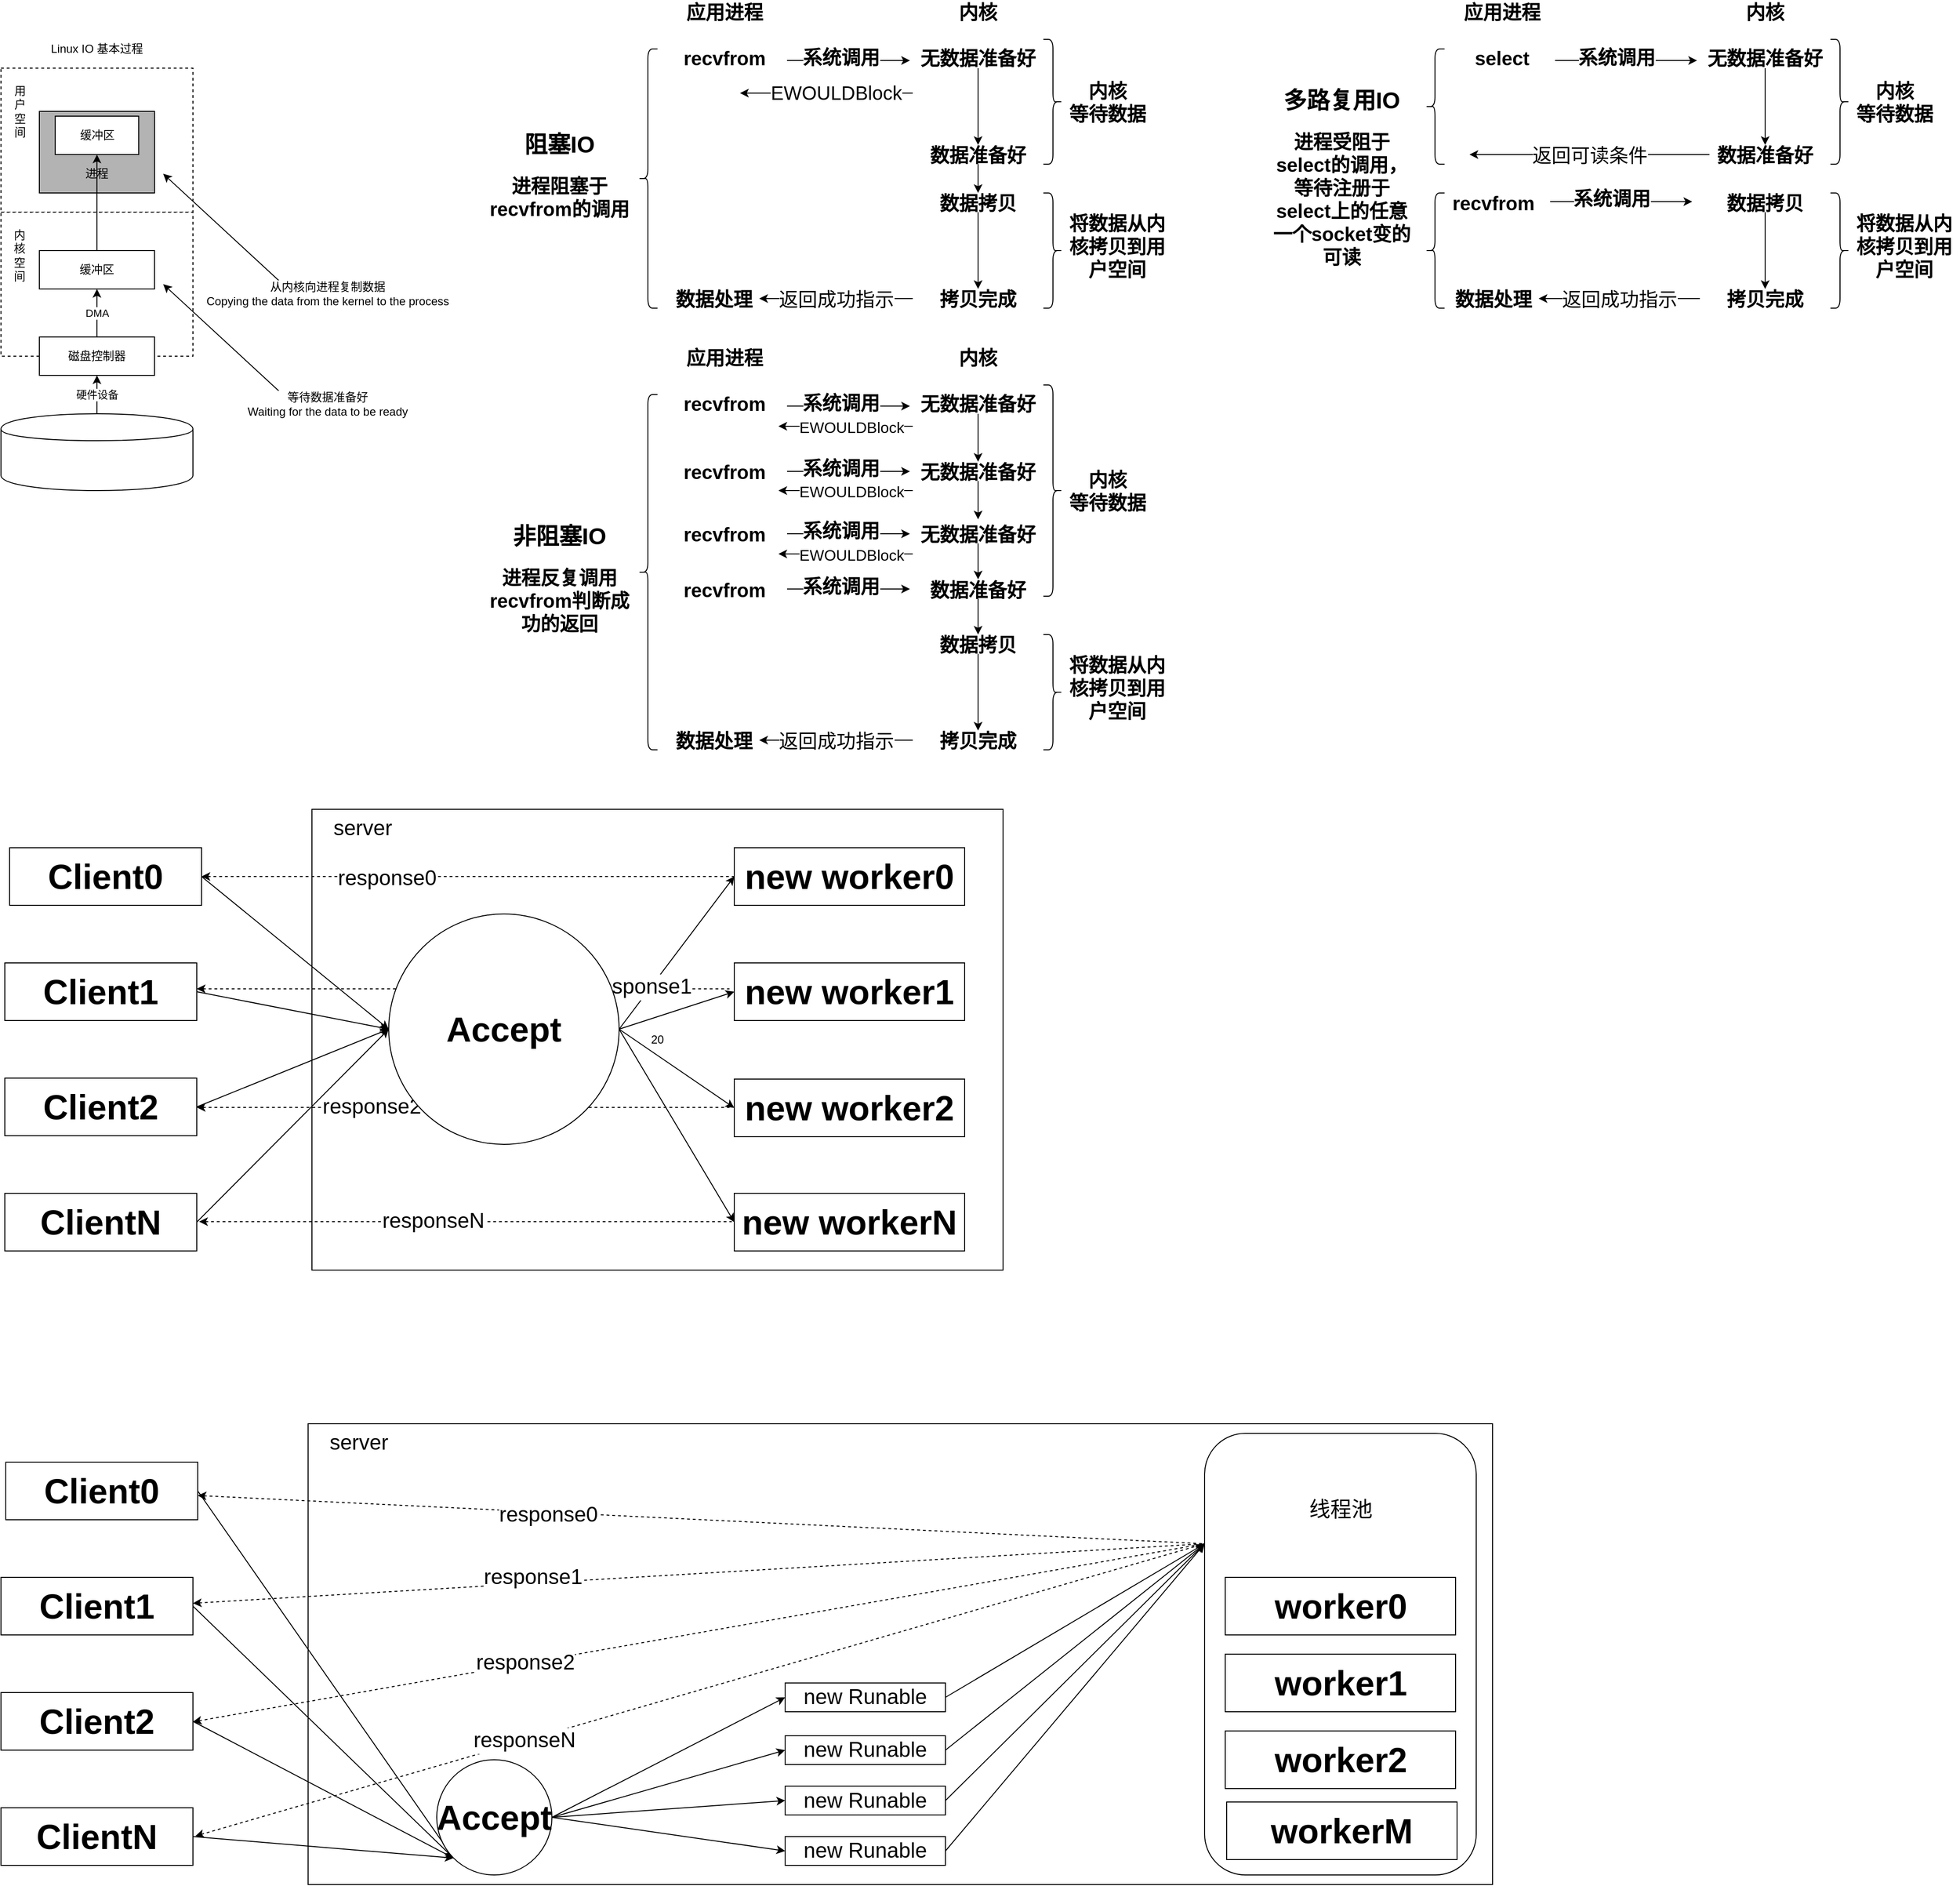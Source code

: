 <mxfile version="10.7.1" type="device"><diagram id="8HdPPavlg0hs8LvCiRic" name="Page-1"><mxGraphModel dx="1394" dy="825" grid="1" gridSize="10" guides="1" tooltips="1" connect="1" arrows="1" fold="1" page="1" pageScale="1" pageWidth="827" pageHeight="1169" math="0" shadow="0"><root><mxCell id="0"/><mxCell id="1" parent="0"/><mxCell id="49r0CECSuXp76zhXR61v-33" value="" style="rounded=0;whiteSpace=wrap;html=1;" parent="1" vertex="1"><mxGeometry x="360" y="1482" width="1234" height="480" as="geometry"/></mxCell><mxCell id="49r0CECSuXp76zhXR61v-57" value="" style="endArrow=none;html=1;fontSize=36;entryX=0;entryY=0.25;entryDx=0;entryDy=0;dashed=1;startArrow=classic;startFill=1;" parent="1" target="49r0CECSuXp76zhXR61v-60" edge="1"><mxGeometry width="50" height="50" relative="1" as="geometry"><mxPoint x="242.5" y="1911.5" as="sourcePoint"/><mxPoint x="797.5" y="1911.5" as="targetPoint"/></mxGeometry></mxCell><mxCell id="49r0CECSuXp76zhXR61v-58" value="responseN" style="text;html=1;resizable=0;points=[];align=center;verticalAlign=middle;labelBackgroundColor=#ffffff;fontSize=22;" parent="49r0CECSuXp76zhXR61v-57" vertex="1" connectable="0"><mxGeometry x="-0.122" y="2" relative="1" as="geometry"><mxPoint x="-119" y="36" as="offset"/></mxGeometry></mxCell><mxCell id="49r0CECSuXp76zhXR61v-60" value="" style="rounded=1;whiteSpace=wrap;html=1;fontSize=22;" parent="1" vertex="1"><mxGeometry x="1294" y="1492" width="283" height="460" as="geometry"/></mxCell><mxCell id="49r0CECSuXp76zhXR61v-6" value="20" style="rounded=0;whiteSpace=wrap;html=1;" parent="1" vertex="1"><mxGeometry x="364" y="842" width="720" height="480" as="geometry"/></mxCell><mxCell id="49r0CECSuXp76zhXR61v-26" value="" style="endArrow=none;html=1;fontSize=36;entryX=0;entryY=0.5;entryDx=0;entryDy=0;dashed=1;startArrow=classic;startFill=1;" parent="1" edge="1"><mxGeometry width="50" height="50" relative="1" as="geometry"><mxPoint x="244" y="1152.5" as="sourcePoint"/><mxPoint x="799" y="1152.5" as="targetPoint"/></mxGeometry></mxCell><mxCell id="49r0CECSuXp76zhXR61v-29" value="response2" style="text;html=1;resizable=0;points=[];align=center;verticalAlign=middle;labelBackgroundColor=#ffffff;fontSize=22;" parent="49r0CECSuXp76zhXR61v-26" vertex="1" connectable="0"><mxGeometry x="-0.344" y="2" relative="1" as="geometry"><mxPoint y="1" as="offset"/></mxGeometry></mxCell><mxCell id="49r0CECSuXp76zhXR61v-1" value="Client0" style="rounded=0;whiteSpace=wrap;html=1;fontSize=36;fontStyle=1" parent="1" vertex="1"><mxGeometry x="49" y="882" width="200" height="60" as="geometry"/></mxCell><mxCell id="49r0CECSuXp76zhXR61v-3" value="&lt;span style=&quot;font-size: 36px;&quot;&gt;Client1&lt;/span&gt;" style="rounded=0;whiteSpace=wrap;html=1;fontSize=36;fontStyle=1" parent="1" vertex="1"><mxGeometry x="44" y="1002" width="200" height="60" as="geometry"/></mxCell><mxCell id="49r0CECSuXp76zhXR61v-4" value="&lt;span style=&quot;font-size: 36px;&quot;&gt;Client2&lt;/span&gt;" style="rounded=0;whiteSpace=wrap;html=1;fontSize=36;fontStyle=1" parent="1" vertex="1"><mxGeometry x="44" y="1122" width="200" height="60" as="geometry"/></mxCell><mxCell id="49r0CECSuXp76zhXR61v-5" value="&lt;span style=&quot;font-size: 36px&quot;&gt;ClientN&lt;/span&gt;" style="rounded=0;whiteSpace=wrap;html=1;fontSize=36;fontStyle=1" parent="1" vertex="1"><mxGeometry x="44" y="1242" width="200" height="60" as="geometry"/></mxCell><mxCell id="49r0CECSuXp76zhXR61v-8" value="new worker0" style="rounded=0;whiteSpace=wrap;html=1;fontSize=36;fontStyle=1" parent="1" vertex="1"><mxGeometry x="804" y="882" width="240" height="60" as="geometry"/></mxCell><mxCell id="49r0CECSuXp76zhXR61v-12" value="" style="endArrow=classic;html=1;exitX=1;exitY=0.5;exitDx=0;exitDy=0;entryX=0;entryY=0.5;entryDx=0;entryDy=0;" parent="1" source="49r0CECSuXp76zhXR61v-1" target="49r0CECSuXp76zhXR61v-7" edge="1"><mxGeometry width="50" height="50" relative="1" as="geometry"><mxPoint x="214" y="967" as="sourcePoint"/><mxPoint x="313" y="1057" as="targetPoint"/></mxGeometry></mxCell><mxCell id="49r0CECSuXp76zhXR61v-13" value="" style="endArrow=classic;html=1;exitX=1;exitY=0.5;exitDx=0;exitDy=0;entryX=0;entryY=0.5;entryDx=0;entryDy=0;" parent="1" source="49r0CECSuXp76zhXR61v-3" target="49r0CECSuXp76zhXR61v-7" edge="1"><mxGeometry width="50" height="50" relative="1" as="geometry"><mxPoint x="174" y="977" as="sourcePoint"/><mxPoint x="323" y="1067" as="targetPoint"/></mxGeometry></mxCell><mxCell id="49r0CECSuXp76zhXR61v-14" value="" style="endArrow=classic;html=1;exitX=1;exitY=0.5;exitDx=0;exitDy=0;exitPerimeter=0;entryX=0;entryY=0.5;entryDx=0;entryDy=0;" parent="1" source="49r0CECSuXp76zhXR61v-4" target="49r0CECSuXp76zhXR61v-7" edge="1"><mxGeometry width="50" height="50" relative="1" as="geometry"><mxPoint x="184" y="1037" as="sourcePoint"/><mxPoint x="314" y="1057" as="targetPoint"/></mxGeometry></mxCell><mxCell id="49r0CECSuXp76zhXR61v-15" value="" style="endArrow=classic;html=1;exitX=1;exitY=0.5;exitDx=0;exitDy=0;entryX=0;entryY=0.5;entryDx=0;entryDy=0;" parent="1" source="49r0CECSuXp76zhXR61v-5" target="49r0CECSuXp76zhXR61v-7" edge="1"><mxGeometry width="50" height="50" relative="1" as="geometry"><mxPoint x="194" y="1097" as="sourcePoint"/><mxPoint x="324" y="1074" as="targetPoint"/></mxGeometry></mxCell><mxCell id="49r0CECSuXp76zhXR61v-16" value="new worker1" style="rounded=0;whiteSpace=wrap;html=1;fontSize=36;fontStyle=1" parent="1" vertex="1"><mxGeometry x="804" y="1002" width="240" height="60" as="geometry"/></mxCell><mxCell id="49r0CECSuXp76zhXR61v-17" value="new worker2" style="rounded=0;whiteSpace=wrap;html=1;fontSize=36;fontStyle=1" parent="1" vertex="1"><mxGeometry x="804" y="1123" width="240" height="60" as="geometry"/></mxCell><mxCell id="49r0CECSuXp76zhXR61v-18" value="new workerN" style="rounded=0;whiteSpace=wrap;html=1;fontSize=36;fontStyle=1" parent="1" vertex="1"><mxGeometry x="804" y="1242" width="240" height="60" as="geometry"/></mxCell><mxCell id="49r0CECSuXp76zhXR61v-19" value="" style="endArrow=classic;html=1;exitX=1;exitY=0.5;exitDx=0;exitDy=0;entryX=0;entryY=0.5;entryDx=0;entryDy=0;" parent="1" source="49r0CECSuXp76zhXR61v-7" target="49r0CECSuXp76zhXR61v-8" edge="1"><mxGeometry width="50" height="50" relative="1" as="geometry"><mxPoint x="259" y="922" as="sourcePoint"/><mxPoint x="454" y="1081" as="targetPoint"/></mxGeometry></mxCell><mxCell id="49r0CECSuXp76zhXR61v-20" value="" style="endArrow=classic;html=1;exitX=1;exitY=0.5;exitDx=0;exitDy=0;entryX=0;entryY=0.5;entryDx=0;entryDy=0;" parent="1" source="49r0CECSuXp76zhXR61v-7" target="49r0CECSuXp76zhXR61v-16" edge="1"><mxGeometry width="50" height="50" relative="1" as="geometry"><mxPoint x="694" y="1081" as="sourcePoint"/><mxPoint x="814" y="922" as="targetPoint"/></mxGeometry></mxCell><mxCell id="49r0CECSuXp76zhXR61v-21" value="" style="endArrow=classic;html=1;exitX=1;exitY=0.5;exitDx=0;exitDy=0;entryX=0;entryY=0.5;entryDx=0;entryDy=0;" parent="1" source="49r0CECSuXp76zhXR61v-7" target="49r0CECSuXp76zhXR61v-17" edge="1"><mxGeometry width="50" height="50" relative="1" as="geometry"><mxPoint x="694" y="1081" as="sourcePoint"/><mxPoint x="814" y="1017" as="targetPoint"/></mxGeometry></mxCell><mxCell id="49r0CECSuXp76zhXR61v-22" value="" style="endArrow=classic;html=1;entryX=0;entryY=0.5;entryDx=0;entryDy=0;" parent="1" target="49r0CECSuXp76zhXR61v-18" edge="1"><mxGeometry width="50" height="50" relative="1" as="geometry"><mxPoint x="684" y="1071" as="sourcePoint"/><mxPoint x="814" y="1127" as="targetPoint"/></mxGeometry></mxCell><mxCell id="49r0CECSuXp76zhXR61v-24" value="" style="endArrow=none;html=1;fontSize=36;entryX=0;entryY=0.5;entryDx=0;entryDy=0;dashed=1;startArrow=classic;startFill=1;" parent="1" source="49r0CECSuXp76zhXR61v-1" target="49r0CECSuXp76zhXR61v-8" edge="1"><mxGeometry width="50" height="50" relative="1" as="geometry"><mxPoint x="494" y="912" as="sourcePoint"/><mxPoint x="544" y="862" as="targetPoint"/></mxGeometry></mxCell><mxCell id="49r0CECSuXp76zhXR61v-31" value="response0&lt;br&gt;" style="text;html=1;resizable=0;points=[];align=center;verticalAlign=middle;labelBackgroundColor=#ffffff;fontSize=22;" parent="49r0CECSuXp76zhXR61v-24" vertex="1" connectable="0"><mxGeometry x="-0.304" y="-2" relative="1" as="geometry"><mxPoint as="offset"/></mxGeometry></mxCell><mxCell id="49r0CECSuXp76zhXR61v-25" value="" style="endArrow=none;html=1;fontSize=36;entryX=0;entryY=0.5;entryDx=0;entryDy=0;dashed=1;startArrow=classic;startFill=1;" parent="1" edge="1"><mxGeometry width="50" height="50" relative="1" as="geometry"><mxPoint x="244" y="1029" as="sourcePoint"/><mxPoint x="799" y="1029" as="targetPoint"/></mxGeometry></mxCell><mxCell id="49r0CECSuXp76zhXR61v-30" value="response1" style="text;html=1;resizable=0;points=[];align=center;verticalAlign=middle;labelBackgroundColor=#ffffff;fontSize=22;" parent="49r0CECSuXp76zhXR61v-25" vertex="1" connectable="0"><mxGeometry x="0.672" y="2" relative="1" as="geometry"><mxPoint as="offset"/></mxGeometry></mxCell><mxCell id="49r0CECSuXp76zhXR61v-7" value="Accept" style="ellipse;whiteSpace=wrap;html=1;aspect=fixed;fontSize=36;fontStyle=1" parent="1" vertex="1"><mxGeometry x="444" y="951" width="240" height="240" as="geometry"/></mxCell><mxCell id="49r0CECSuXp76zhXR61v-27" value="" style="endArrow=none;html=1;fontSize=36;entryX=0;entryY=0.5;entryDx=0;entryDy=0;dashed=1;startArrow=classic;startFill=1;" parent="1" edge="1"><mxGeometry width="50" height="50" relative="1" as="geometry"><mxPoint x="246.5" y="1271.5" as="sourcePoint"/><mxPoint x="801.5" y="1271.5" as="targetPoint"/></mxGeometry></mxCell><mxCell id="49r0CECSuXp76zhXR61v-28" value="responseN" style="text;html=1;resizable=0;points=[];align=center;verticalAlign=middle;labelBackgroundColor=#ffffff;fontSize=22;" parent="49r0CECSuXp76zhXR61v-27" vertex="1" connectable="0"><mxGeometry x="-0.122" y="2" relative="1" as="geometry"><mxPoint y="1" as="offset"/></mxGeometry></mxCell><mxCell id="49r0CECSuXp76zhXR61v-32" value="server" style="text;html=1;strokeColor=none;fillColor=none;align=center;verticalAlign=middle;whiteSpace=wrap;rounded=0;fontSize=22;" parent="1" vertex="1"><mxGeometry x="367" y="852" width="100" height="20" as="geometry"/></mxCell><mxCell id="49r0CECSuXp76zhXR61v-34" value="" style="endArrow=none;html=1;fontSize=36;entryX=0;entryY=0.25;entryDx=0;entryDy=0;dashed=1;startArrow=classic;startFill=1;" parent="1" target="49r0CECSuXp76zhXR61v-60" edge="1"><mxGeometry width="50" height="50" relative="1" as="geometry"><mxPoint x="240" y="1792.5" as="sourcePoint"/><mxPoint x="795" y="1792.5" as="targetPoint"/></mxGeometry></mxCell><mxCell id="49r0CECSuXp76zhXR61v-35" value="response2" style="text;html=1;resizable=0;points=[];align=center;verticalAlign=middle;labelBackgroundColor=#ffffff;fontSize=22;" parent="49r0CECSuXp76zhXR61v-34" vertex="1" connectable="0"><mxGeometry x="-0.344" y="2" relative="1" as="geometry"><mxPoint y="1" as="offset"/></mxGeometry></mxCell><mxCell id="49r0CECSuXp76zhXR61v-36" value="Client0" style="rounded=0;whiteSpace=wrap;html=1;fontSize=36;fontStyle=1" parent="1" vertex="1"><mxGeometry x="45" y="1522" width="200" height="60" as="geometry"/></mxCell><mxCell id="49r0CECSuXp76zhXR61v-37" value="&lt;span style=&quot;font-size: 36px;&quot;&gt;Client1&lt;/span&gt;" style="rounded=0;whiteSpace=wrap;html=1;fontSize=36;fontStyle=1" parent="1" vertex="1"><mxGeometry x="40" y="1642" width="200" height="60" as="geometry"/></mxCell><mxCell id="49r0CECSuXp76zhXR61v-38" value="&lt;span style=&quot;font-size: 36px;&quot;&gt;Client2&lt;/span&gt;" style="rounded=0;whiteSpace=wrap;html=1;fontSize=36;fontStyle=1" parent="1" vertex="1"><mxGeometry x="40" y="1762" width="200" height="60" as="geometry"/></mxCell><mxCell id="49r0CECSuXp76zhXR61v-39" value="&lt;span style=&quot;font-size: 36px&quot;&gt;ClientN&lt;/span&gt;" style="rounded=0;whiteSpace=wrap;html=1;fontSize=36;fontStyle=1" parent="1" vertex="1"><mxGeometry x="40" y="1882" width="200" height="60" as="geometry"/></mxCell><mxCell id="49r0CECSuXp76zhXR61v-40" value="worker0" style="rounded=0;whiteSpace=wrap;html=1;fontSize=36;fontStyle=1" parent="1" vertex="1"><mxGeometry x="1315.5" y="1642" width="240" height="60" as="geometry"/></mxCell><mxCell id="49r0CECSuXp76zhXR61v-41" value="" style="endArrow=classic;html=1;exitX=1;exitY=0.5;exitDx=0;exitDy=0;entryX=0;entryY=1;entryDx=0;entryDy=0;" parent="1" source="49r0CECSuXp76zhXR61v-36" target="49r0CECSuXp76zhXR61v-56" edge="1"><mxGeometry width="50" height="50" relative="1" as="geometry"><mxPoint x="210" y="1607" as="sourcePoint"/><mxPoint x="309" y="1697" as="targetPoint"/></mxGeometry></mxCell><mxCell id="49r0CECSuXp76zhXR61v-42" value="" style="endArrow=classic;html=1;exitX=1;exitY=0.5;exitDx=0;exitDy=0;entryX=0;entryY=1;entryDx=0;entryDy=0;" parent="1" source="49r0CECSuXp76zhXR61v-37" target="49r0CECSuXp76zhXR61v-56" edge="1"><mxGeometry width="50" height="50" relative="1" as="geometry"><mxPoint x="170" y="1617" as="sourcePoint"/><mxPoint x="319" y="1707" as="targetPoint"/></mxGeometry></mxCell><mxCell id="49r0CECSuXp76zhXR61v-43" value="" style="endArrow=classic;html=1;exitX=1;exitY=0.5;exitDx=0;exitDy=0;exitPerimeter=0;entryX=0;entryY=1;entryDx=0;entryDy=0;" parent="1" source="49r0CECSuXp76zhXR61v-38" target="49r0CECSuXp76zhXR61v-56" edge="1"><mxGeometry width="50" height="50" relative="1" as="geometry"><mxPoint x="180" y="1677" as="sourcePoint"/><mxPoint x="310" y="1697" as="targetPoint"/></mxGeometry></mxCell><mxCell id="49r0CECSuXp76zhXR61v-44" value="" style="endArrow=classic;html=1;exitX=1;exitY=0.5;exitDx=0;exitDy=0;entryX=0;entryY=1;entryDx=0;entryDy=0;" parent="1" source="49r0CECSuXp76zhXR61v-39" target="49r0CECSuXp76zhXR61v-56" edge="1"><mxGeometry width="50" height="50" relative="1" as="geometry"><mxPoint x="190" y="1737" as="sourcePoint"/><mxPoint x="320" y="1714" as="targetPoint"/></mxGeometry></mxCell><mxCell id="49r0CECSuXp76zhXR61v-45" value="worker1" style="rounded=0;whiteSpace=wrap;html=1;fontSize=36;fontStyle=1" parent="1" vertex="1"><mxGeometry x="1315.5" y="1722" width="240" height="60" as="geometry"/></mxCell><mxCell id="49r0CECSuXp76zhXR61v-46" value="worker2" style="rounded=0;whiteSpace=wrap;html=1;fontSize=36;fontStyle=1" parent="1" vertex="1"><mxGeometry x="1315.5" y="1802" width="240" height="60" as="geometry"/></mxCell><mxCell id="49r0CECSuXp76zhXR61v-47" value="workerM" style="rounded=0;whiteSpace=wrap;html=1;fontSize=36;fontStyle=1" parent="1" vertex="1"><mxGeometry x="1317" y="1876" width="240" height="60" as="geometry"/></mxCell><mxCell id="49r0CECSuXp76zhXR61v-48" value="" style="endArrow=classic;html=1;exitX=1;exitY=0.5;exitDx=0;exitDy=0;entryX=0;entryY=0.5;entryDx=0;entryDy=0;" parent="1" source="49r0CECSuXp76zhXR61v-56" target="49r0CECSuXp76zhXR61v-61" edge="1"><mxGeometry width="50" height="50" relative="1" as="geometry"><mxPoint x="255" y="1562" as="sourcePoint"/><mxPoint x="854" y="1772" as="targetPoint"/></mxGeometry></mxCell><mxCell id="49r0CECSuXp76zhXR61v-49" value="" style="endArrow=classic;html=1;exitX=1;exitY=0.5;exitDx=0;exitDy=0;entryX=0;entryY=0.5;entryDx=0;entryDy=0;" parent="1" source="49r0CECSuXp76zhXR61v-56" target="49r0CECSuXp76zhXR61v-62" edge="1"><mxGeometry width="50" height="50" relative="1" as="geometry"><mxPoint x="690" y="1721" as="sourcePoint"/><mxPoint x="854" y="1822" as="targetPoint"/></mxGeometry></mxCell><mxCell id="49r0CECSuXp76zhXR61v-50" value="" style="endArrow=classic;html=1;exitX=1;exitY=0.5;exitDx=0;exitDy=0;entryX=0;entryY=0.5;entryDx=0;entryDy=0;" parent="1" source="49r0CECSuXp76zhXR61v-56" target="49r0CECSuXp76zhXR61v-63" edge="1"><mxGeometry width="50" height="50" relative="1" as="geometry"><mxPoint x="690" y="1721" as="sourcePoint"/><mxPoint x="810" y="1657" as="targetPoint"/></mxGeometry></mxCell><mxCell id="49r0CECSuXp76zhXR61v-51" value="" style="endArrow=classic;html=1;entryX=0;entryY=0.5;entryDx=0;entryDy=0;exitX=1;exitY=0.5;exitDx=0;exitDy=0;" parent="1" source="49r0CECSuXp76zhXR61v-56" target="49r0CECSuXp76zhXR61v-64" edge="1"><mxGeometry width="50" height="50" relative="1" as="geometry"><mxPoint x="680" y="1711" as="sourcePoint"/><mxPoint x="810" y="1767" as="targetPoint"/></mxGeometry></mxCell><mxCell id="49r0CECSuXp76zhXR61v-52" value="" style="endArrow=none;html=1;fontSize=36;entryX=0;entryY=0.25;entryDx=0;entryDy=0;dashed=1;startArrow=classic;startFill=1;" parent="1" source="49r0CECSuXp76zhXR61v-36" target="49r0CECSuXp76zhXR61v-60" edge="1"><mxGeometry width="50" height="50" relative="1" as="geometry"><mxPoint x="490" y="1552" as="sourcePoint"/><mxPoint x="540" y="1502" as="targetPoint"/></mxGeometry></mxCell><mxCell id="49r0CECSuXp76zhXR61v-53" value="response0&lt;br&gt;" style="text;html=1;resizable=0;points=[];align=center;verticalAlign=middle;labelBackgroundColor=#ffffff;fontSize=22;" parent="49r0CECSuXp76zhXR61v-52" vertex="1" connectable="0"><mxGeometry x="-0.304" y="-2" relative="1" as="geometry"><mxPoint as="offset"/></mxGeometry></mxCell><mxCell id="49r0CECSuXp76zhXR61v-54" value="" style="endArrow=none;html=1;fontSize=36;entryX=0;entryY=0.25;entryDx=0;entryDy=0;dashed=1;startArrow=classic;startFill=1;" parent="1" target="49r0CECSuXp76zhXR61v-60" edge="1"><mxGeometry width="50" height="50" relative="1" as="geometry"><mxPoint x="240" y="1669" as="sourcePoint"/><mxPoint x="795" y="1669" as="targetPoint"/></mxGeometry></mxCell><mxCell id="49r0CECSuXp76zhXR61v-55" value="response1" style="text;html=1;resizable=0;points=[];align=center;verticalAlign=middle;labelBackgroundColor=#ffffff;fontSize=22;" parent="49r0CECSuXp76zhXR61v-54" vertex="1" connectable="0"><mxGeometry x="0.672" y="2" relative="1" as="geometry"><mxPoint x="-527.5" y="27" as="offset"/></mxGeometry></mxCell><mxCell id="49r0CECSuXp76zhXR61v-56" value="Accept" style="ellipse;whiteSpace=wrap;html=1;aspect=fixed;fontSize=36;fontStyle=1" parent="1" vertex="1"><mxGeometry x="494" y="1832" width="120" height="120" as="geometry"/></mxCell><mxCell id="49r0CECSuXp76zhXR61v-59" value="server" style="text;html=1;strokeColor=none;fillColor=none;align=center;verticalAlign=middle;whiteSpace=wrap;rounded=0;fontSize=22;" parent="1" vertex="1"><mxGeometry x="363" y="1492" width="100" height="20" as="geometry"/></mxCell><mxCell id="49r0CECSuXp76zhXR61v-61" value="new Runable" style="rounded=0;whiteSpace=wrap;html=1;fontSize=22;" parent="1" vertex="1"><mxGeometry x="857" y="1752" width="167" height="30" as="geometry"/></mxCell><mxCell id="49r0CECSuXp76zhXR61v-62" value="new Runable" style="rounded=0;whiteSpace=wrap;html=1;fontSize=22;" parent="1" vertex="1"><mxGeometry x="857" y="1807" width="167" height="30" as="geometry"/></mxCell><mxCell id="49r0CECSuXp76zhXR61v-63" value="new Runable" style="rounded=0;whiteSpace=wrap;html=1;fontSize=22;" parent="1" vertex="1"><mxGeometry x="857" y="1859.5" width="167" height="30" as="geometry"/></mxCell><mxCell id="49r0CECSuXp76zhXR61v-64" value="new Runable" style="rounded=0;whiteSpace=wrap;html=1;fontSize=22;" parent="1" vertex="1"><mxGeometry x="857" y="1912" width="167" height="30" as="geometry"/></mxCell><mxCell id="49r0CECSuXp76zhXR61v-67" value="" style="endArrow=classic;html=1;exitX=1;exitY=0.5;exitDx=0;exitDy=0;entryX=0;entryY=0.25;entryDx=0;entryDy=0;" parent="1" source="49r0CECSuXp76zhXR61v-61" target="49r0CECSuXp76zhXR61v-60" edge="1"><mxGeometry width="50" height="50" relative="1" as="geometry"><mxPoint x="624" y="1902" as="sourcePoint"/><mxPoint x="867" y="1777" as="targetPoint"/></mxGeometry></mxCell><mxCell id="49r0CECSuXp76zhXR61v-68" value="" style="endArrow=classic;html=1;exitX=1;exitY=0.5;exitDx=0;exitDy=0;entryX=0;entryY=0.25;entryDx=0;entryDy=0;" parent="1" source="49r0CECSuXp76zhXR61v-62" target="49r0CECSuXp76zhXR61v-60" edge="1"><mxGeometry width="50" height="50" relative="1" as="geometry"><mxPoint x="1034" y="1777" as="sourcePoint"/><mxPoint x="1304" y="1617" as="targetPoint"/></mxGeometry></mxCell><mxCell id="49r0CECSuXp76zhXR61v-69" value="" style="endArrow=classic;html=1;exitX=1;exitY=0.5;exitDx=0;exitDy=0;entryX=0;entryY=0.25;entryDx=0;entryDy=0;" parent="1" source="49r0CECSuXp76zhXR61v-63" target="49r0CECSuXp76zhXR61v-60" edge="1"><mxGeometry width="50" height="50" relative="1" as="geometry"><mxPoint x="1044" y="1787" as="sourcePoint"/><mxPoint x="1314" y="1627" as="targetPoint"/></mxGeometry></mxCell><mxCell id="49r0CECSuXp76zhXR61v-70" value="" style="endArrow=classic;html=1;exitX=1;exitY=0.5;exitDx=0;exitDy=0;entryX=0;entryY=0.25;entryDx=0;entryDy=0;" parent="1" source="49r0CECSuXp76zhXR61v-64" target="49r0CECSuXp76zhXR61v-60" edge="1"><mxGeometry width="50" height="50" relative="1" as="geometry"><mxPoint x="1054" y="1797" as="sourcePoint"/><mxPoint x="1324" y="1637" as="targetPoint"/></mxGeometry></mxCell><mxCell id="49r0CECSuXp76zhXR61v-71" value="线程池" style="text;html=1;strokeColor=none;fillColor=none;align=center;verticalAlign=middle;whiteSpace=wrap;rounded=0;fontSize=22;" parent="1" vertex="1"><mxGeometry x="1385.5" y="1562" width="100" height="20" as="geometry"/></mxCell><mxCell id="rqfeZW-91_2S5oVqUasR-24" value="" style="group" parent="1" vertex="1" connectable="0"><mxGeometry x="40" y="40" width="299" height="470" as="geometry"/></mxCell><mxCell id="rqfeZW-91_2S5oVqUasR-9" value="" style="rounded=0;whiteSpace=wrap;html=1;dashed=1;" parent="rqfeZW-91_2S5oVqUasR-24" vertex="1"><mxGeometry y="30" width="200" height="150" as="geometry"/></mxCell><mxCell id="rqfeZW-91_2S5oVqUasR-16" value="&lt;br&gt;&lt;br&gt;&lt;br&gt;进程&lt;br&gt;" style="rounded=0;whiteSpace=wrap;html=1;fillColor=#B3B3B3;" parent="rqfeZW-91_2S5oVqUasR-24" vertex="1"><mxGeometry x="40" y="75" width="120" height="85" as="geometry"/></mxCell><mxCell id="rqfeZW-91_2S5oVqUasR-2" value="" style="rounded=0;whiteSpace=wrap;html=1;dashed=1;" parent="rqfeZW-91_2S5oVqUasR-24" vertex="1"><mxGeometry y="180" width="200" height="150" as="geometry"/></mxCell><mxCell id="rqfeZW-91_2S5oVqUasR-3" value="" style="shape=cylinder;whiteSpace=wrap;html=1;boundedLbl=1;backgroundOutline=1;" parent="rqfeZW-91_2S5oVqUasR-24" vertex="1"><mxGeometry y="390" width="200" height="80" as="geometry"/></mxCell><mxCell id="rqfeZW-91_2S5oVqUasR-4" value="磁盘控制器" style="rounded=0;whiteSpace=wrap;html=1;" parent="rqfeZW-91_2S5oVqUasR-24" vertex="1"><mxGeometry x="40" y="310" width="120" height="40" as="geometry"/></mxCell><mxCell id="rqfeZW-91_2S5oVqUasR-5" value="硬件设备" style="edgeStyle=orthogonalEdgeStyle;rounded=0;orthogonalLoop=1;jettySize=auto;html=1;exitX=0.5;exitY=0;exitDx=0;exitDy=0;entryX=0.5;entryY=1;entryDx=0;entryDy=0;" parent="rqfeZW-91_2S5oVqUasR-24" source="rqfeZW-91_2S5oVqUasR-3" target="rqfeZW-91_2S5oVqUasR-4" edge="1"><mxGeometry relative="1" as="geometry"/></mxCell><mxCell id="rqfeZW-91_2S5oVqUasR-6" value="用户空间" style="text;html=1;strokeColor=none;fillColor=none;align=center;verticalAlign=middle;whiteSpace=wrap;rounded=0;dashed=1;" parent="rqfeZW-91_2S5oVqUasR-24" vertex="1"><mxGeometry x="9" y="40" width="22" height="70" as="geometry"/></mxCell><mxCell id="rqfeZW-91_2S5oVqUasR-7" value="缓冲区" style="rounded=0;whiteSpace=wrap;html=1;" parent="rqfeZW-91_2S5oVqUasR-24" vertex="1"><mxGeometry x="40" y="220" width="120" height="40" as="geometry"/></mxCell><mxCell id="rqfeZW-91_2S5oVqUasR-8" value="DMA" style="edgeStyle=orthogonalEdgeStyle;rounded=0;orthogonalLoop=1;jettySize=auto;html=1;exitX=0.5;exitY=0;exitDx=0;exitDy=0;entryX=0.5;entryY=1;entryDx=0;entryDy=0;" parent="rqfeZW-91_2S5oVqUasR-24" source="rqfeZW-91_2S5oVqUasR-4" target="rqfeZW-91_2S5oVqUasR-7" edge="1"><mxGeometry relative="1" as="geometry"/></mxCell><mxCell id="rqfeZW-91_2S5oVqUasR-10" value="内核空间" style="text;html=1;strokeColor=none;fillColor=none;align=center;verticalAlign=middle;whiteSpace=wrap;rounded=0;dashed=1;" parent="rqfeZW-91_2S5oVqUasR-24" vertex="1"><mxGeometry x="9" y="190" width="21" height="70" as="geometry"/></mxCell><mxCell id="rqfeZW-91_2S5oVqUasR-15" value="缓冲区" style="rounded=0;whiteSpace=wrap;html=1;" parent="rqfeZW-91_2S5oVqUasR-24" vertex="1"><mxGeometry x="56.5" y="80" width="87" height="40" as="geometry"/></mxCell><mxCell id="rqfeZW-91_2S5oVqUasR-17" style="edgeStyle=orthogonalEdgeStyle;rounded=0;orthogonalLoop=1;jettySize=auto;html=1;exitX=0.5;exitY=0;exitDx=0;exitDy=0;entryX=0.5;entryY=1;entryDx=0;entryDy=0;" parent="rqfeZW-91_2S5oVqUasR-24" source="rqfeZW-91_2S5oVqUasR-7" target="rqfeZW-91_2S5oVqUasR-15" edge="1"><mxGeometry relative="1" as="geometry"/></mxCell><mxCell id="rqfeZW-91_2S5oVqUasR-18" value="" style="endArrow=classic;html=1;" parent="rqfeZW-91_2S5oVqUasR-24" edge="1"><mxGeometry width="50" height="50" relative="1" as="geometry"><mxPoint x="299" y="375" as="sourcePoint"/><mxPoint x="169" y="255" as="targetPoint"/></mxGeometry></mxCell><mxCell id="rqfeZW-91_2S5oVqUasR-19" value="等待数据准备好&lt;br&gt;Waiting for the data to be ready&lt;br&gt;" style="text;html=1;resizable=0;points=[];align=center;verticalAlign=middle;labelBackgroundColor=#ffffff;" parent="rqfeZW-91_2S5oVqUasR-18" vertex="1" connectable="0"><mxGeometry x="-0.287" y="1" relative="1" as="geometry"><mxPoint x="88" y="47" as="offset"/></mxGeometry></mxCell><mxCell id="rqfeZW-91_2S5oVqUasR-20" value="" style="endArrow=classic;html=1;" parent="rqfeZW-91_2S5oVqUasR-24" edge="1"><mxGeometry width="50" height="50" relative="1" as="geometry"><mxPoint x="299" y="260" as="sourcePoint"/><mxPoint x="169" y="140" as="targetPoint"/></mxGeometry></mxCell><mxCell id="rqfeZW-91_2S5oVqUasR-21" value="从内核向进程复制数据&lt;br&gt;Copying the data from the kernel to the process&lt;br&gt;" style="text;html=1;resizable=0;points=[];align=center;verticalAlign=middle;labelBackgroundColor=#ffffff;" parent="rqfeZW-91_2S5oVqUasR-20" vertex="1" connectable="0"><mxGeometry x="-0.287" y="1" relative="1" as="geometry"><mxPoint x="88" y="47" as="offset"/></mxGeometry></mxCell><mxCell id="rqfeZW-91_2S5oVqUasR-22" value="Linux IO 基本过程" style="text;html=1;strokeColor=none;fillColor=none;align=center;verticalAlign=middle;whiteSpace=wrap;rounded=0;" parent="rqfeZW-91_2S5oVqUasR-24" vertex="1"><mxGeometry width="200" height="20" as="geometry"/></mxCell><mxCell id="xxSdvGy7nEsDnACQiHbY-1" value="&lt;h1&gt;阻塞IO&lt;/h1&gt;&lt;p&gt;&lt;font size=&quot;1&quot;&gt;&lt;b style=&quot;font-size: 20px&quot;&gt;进程阻塞于recvfrom的调用&lt;/b&gt;&lt;/font&gt;&lt;/p&gt;" style="text;html=1;strokeColor=none;fillColor=none;spacing=5;spacingTop=-20;whiteSpace=wrap;overflow=hidden;rounded=0;align=center;" vertex="1" parent="1"><mxGeometry x="540" y="130" width="164" height="100" as="geometry"/></mxCell><mxCell id="xxSdvGy7nEsDnACQiHbY-2" value="" style="shape=curlyBracket;whiteSpace=wrap;html=1;rounded=1;align=center;" vertex="1" parent="1"><mxGeometry x="704" y="50" width="20" height="270" as="geometry"/></mxCell><mxCell id="xxSdvGy7nEsDnACQiHbY-6" value="" style="edgeStyle=orthogonalEdgeStyle;rounded=0;orthogonalLoop=1;jettySize=auto;html=1;fontSize=20;exitX=0.992;exitY=0.886;exitDx=0;exitDy=0;exitPerimeter=0;entryX=-0.022;entryY=0.886;entryDx=0;entryDy=0;entryPerimeter=0;" edge="1" parent="1" source="xxSdvGy7nEsDnACQiHbY-3" target="xxSdvGy7nEsDnACQiHbY-11"><mxGeometry relative="1" as="geometry"><mxPoint x="990" y="60" as="targetPoint"/></mxGeometry></mxCell><mxCell id="xxSdvGy7nEsDnACQiHbY-8" value="&lt;b&gt;系统调用&lt;/b&gt;" style="text;html=1;resizable=0;points=[];align=center;verticalAlign=middle;labelBackgroundColor=#ffffff;fontSize=20;" vertex="1" connectable="0" parent="xxSdvGy7nEsDnACQiHbY-6"><mxGeometry x="-0.136" y="4" relative="1" as="geometry"><mxPoint as="offset"/></mxGeometry></mxCell><mxCell id="xxSdvGy7nEsDnACQiHbY-3" value="应用进程&lt;br&gt;&lt;br&gt;recvfrom" style="text;html=1;strokeColor=none;fillColor=none;align=center;verticalAlign=middle;whiteSpace=wrap;rounded=0;fontStyle=1;fontSize=20;" vertex="1" parent="1"><mxGeometry x="728" width="132" height="70" as="geometry"/></mxCell><mxCell id="xxSdvGy7nEsDnACQiHbY-7" style="edgeStyle=orthogonalEdgeStyle;rounded=0;orthogonalLoop=1;jettySize=auto;html=1;exitX=0.5;exitY=1;exitDx=0;exitDy=0;fontSize=20;" edge="1" parent="1"><mxGeometry relative="1" as="geometry"><mxPoint x="1008" y="70" as="sourcePoint"/><mxPoint x="1008" y="70" as="targetPoint"/></mxGeometry></mxCell><mxCell id="xxSdvGy7nEsDnACQiHbY-13" value="" style="edgeStyle=orthogonalEdgeStyle;rounded=0;orthogonalLoop=1;jettySize=auto;html=1;fontSize=20;" edge="1" parent="1" source="xxSdvGy7nEsDnACQiHbY-11" target="xxSdvGy7nEsDnACQiHbY-12"><mxGeometry relative="1" as="geometry"/></mxCell><mxCell id="xxSdvGy7nEsDnACQiHbY-11" value="内核&lt;br&gt;&lt;br&gt;无数据准备好&lt;br&gt;" style="text;html=1;strokeColor=none;fillColor=none;align=center;verticalAlign=middle;whiteSpace=wrap;rounded=0;fontStyle=1;fontSize=20;" vertex="1" parent="1"><mxGeometry x="990" width="136" height="70" as="geometry"/></mxCell><mxCell id="xxSdvGy7nEsDnACQiHbY-15" value="" style="edgeStyle=orthogonalEdgeStyle;rounded=0;orthogonalLoop=1;jettySize=auto;html=1;fontSize=20;" edge="1" parent="1" source="xxSdvGy7nEsDnACQiHbY-12" target="xxSdvGy7nEsDnACQiHbY-14"><mxGeometry relative="1" as="geometry"/></mxCell><mxCell id="xxSdvGy7nEsDnACQiHbY-12" value="数据准备好&lt;br&gt;" style="text;html=1;strokeColor=none;fillColor=none;align=center;verticalAlign=middle;whiteSpace=wrap;rounded=0;fontStyle=1;fontSize=20;" vertex="1" parent="1"><mxGeometry x="990" y="150" width="136" height="20" as="geometry"/></mxCell><mxCell id="xxSdvGy7nEsDnACQiHbY-17" value="" style="edgeStyle=orthogonalEdgeStyle;rounded=0;orthogonalLoop=1;jettySize=auto;html=1;fontSize=20;" edge="1" parent="1" source="xxSdvGy7nEsDnACQiHbY-14" target="xxSdvGy7nEsDnACQiHbY-16"><mxGeometry relative="1" as="geometry"/></mxCell><mxCell id="xxSdvGy7nEsDnACQiHbY-14" value="数据拷贝" style="text;html=1;strokeColor=none;fillColor=none;align=center;verticalAlign=middle;whiteSpace=wrap;rounded=0;fontStyle=1;fontSize=20;" vertex="1" parent="1"><mxGeometry x="990" y="200" width="136" height="20" as="geometry"/></mxCell><mxCell id="xxSdvGy7nEsDnACQiHbY-23" value="返回成功指示" style="edgeStyle=orthogonalEdgeStyle;rounded=0;orthogonalLoop=1;jettySize=auto;html=1;fontSize=20;" edge="1" parent="1" source="xxSdvGy7nEsDnACQiHbY-16" target="xxSdvGy7nEsDnACQiHbY-22"><mxGeometry relative="1" as="geometry"/></mxCell><mxCell id="xxSdvGy7nEsDnACQiHbY-16" value="拷贝完成" style="text;html=1;strokeColor=none;fillColor=none;align=center;verticalAlign=middle;whiteSpace=wrap;rounded=0;fontStyle=1;fontSize=20;" vertex="1" parent="1"><mxGeometry x="990" y="300" width="136" height="20" as="geometry"/></mxCell><mxCell id="xxSdvGy7nEsDnACQiHbY-22" value="数据处理" style="text;html=1;strokeColor=none;fillColor=none;align=center;verticalAlign=middle;whiteSpace=wrap;rounded=0;fontStyle=1;fontSize=20;" vertex="1" parent="1"><mxGeometry x="736" y="300" width="94" height="20" as="geometry"/></mxCell><mxCell id="xxSdvGy7nEsDnACQiHbY-18" value="" style="shape=curlyBracket;whiteSpace=wrap;html=1;rounded=1;align=center;direction=west;" vertex="1" parent="1"><mxGeometry x="1126" y="40" width="20" height="130" as="geometry"/></mxCell><mxCell id="xxSdvGy7nEsDnACQiHbY-19" value="内核&lt;br&gt;等待数据&lt;br&gt;" style="text;html=1;strokeColor=none;fillColor=none;align=center;verticalAlign=middle;whiteSpace=wrap;rounded=0;fontStyle=1;fontSize=20;" vertex="1" parent="1"><mxGeometry x="1146" y="95" width="94" height="20" as="geometry"/></mxCell><mxCell id="xxSdvGy7nEsDnACQiHbY-20" value="" style="shape=curlyBracket;whiteSpace=wrap;html=1;rounded=1;align=center;direction=west;" vertex="1" parent="1"><mxGeometry x="1126" y="200" width="20" height="120" as="geometry"/></mxCell><mxCell id="xxSdvGy7nEsDnACQiHbY-21" value="将数据从内核拷贝到用户空间&lt;br&gt;" style="text;html=1;strokeColor=none;fillColor=none;align=center;verticalAlign=middle;whiteSpace=wrap;rounded=0;fontStyle=1;fontSize=20;" vertex="1" parent="1"><mxGeometry x="1146" y="245" width="114" height="20" as="geometry"/></mxCell><mxCell id="xxSdvGy7nEsDnACQiHbY-24" value="&lt;h1&gt;非阻塞IO&lt;/h1&gt;&lt;p&gt;&lt;font size=&quot;1&quot;&gt;&lt;b style=&quot;font-size: 20px&quot;&gt;进程反复调用recvfrom判断成功的返回&lt;/b&gt;&lt;/font&gt;&lt;/p&gt;" style="text;html=1;strokeColor=none;fillColor=none;spacing=5;spacingTop=-20;whiteSpace=wrap;overflow=hidden;rounded=0;align=center;" vertex="1" parent="1"><mxGeometry x="540" y="537.5" width="164" height="130" as="geometry"/></mxCell><mxCell id="xxSdvGy7nEsDnACQiHbY-43" value="" style="endArrow=classic;html=1;fontSize=20;" edge="1" parent="1"><mxGeometry width="50" height="50" relative="1" as="geometry"><mxPoint x="990" y="96" as="sourcePoint"/><mxPoint x="810" y="96" as="targetPoint"/></mxGeometry></mxCell><mxCell id="xxSdvGy7nEsDnACQiHbY-44" value="EWOULDBlock" style="text;html=1;resizable=0;points=[];align=center;verticalAlign=middle;labelBackgroundColor=#ffffff;fontSize=20;" vertex="1" connectable="0" parent="xxSdvGy7nEsDnACQiHbY-43"><mxGeometry x="0.183" relative="1" as="geometry"><mxPoint x="26" y="-1" as="offset"/></mxGeometry></mxCell><mxCell id="xxSdvGy7nEsDnACQiHbY-46" value="" style="shape=curlyBracket;whiteSpace=wrap;html=1;rounded=1;align=center;" vertex="1" parent="1"><mxGeometry x="704" y="410" width="20" height="370" as="geometry"/></mxCell><mxCell id="xxSdvGy7nEsDnACQiHbY-47" value="" style="edgeStyle=orthogonalEdgeStyle;rounded=0;orthogonalLoop=1;jettySize=auto;html=1;fontSize=20;exitX=0.992;exitY=0.886;exitDx=0;exitDy=0;exitPerimeter=0;entryX=-0.022;entryY=0.886;entryDx=0;entryDy=0;entryPerimeter=0;" edge="1" parent="1" source="xxSdvGy7nEsDnACQiHbY-49" target="xxSdvGy7nEsDnACQiHbY-52"><mxGeometry relative="1" as="geometry"><mxPoint x="990" y="420" as="targetPoint"/></mxGeometry></mxCell><mxCell id="xxSdvGy7nEsDnACQiHbY-48" value="&lt;b&gt;系统调用&lt;/b&gt;" style="text;html=1;resizable=0;points=[];align=center;verticalAlign=middle;labelBackgroundColor=#ffffff;fontSize=20;" vertex="1" connectable="0" parent="xxSdvGy7nEsDnACQiHbY-47"><mxGeometry x="-0.136" y="4" relative="1" as="geometry"><mxPoint as="offset"/></mxGeometry></mxCell><mxCell id="xxSdvGy7nEsDnACQiHbY-49" value="应用进程&lt;br&gt;&lt;br&gt;recvfrom" style="text;html=1;strokeColor=none;fillColor=none;align=center;verticalAlign=middle;whiteSpace=wrap;rounded=0;fontStyle=1;fontSize=20;" vertex="1" parent="1"><mxGeometry x="728" y="360" width="132" height="70" as="geometry"/></mxCell><mxCell id="xxSdvGy7nEsDnACQiHbY-50" style="edgeStyle=orthogonalEdgeStyle;rounded=0;orthogonalLoop=1;jettySize=auto;html=1;exitX=0.5;exitY=1;exitDx=0;exitDy=0;fontSize=20;" edge="1" parent="1"><mxGeometry relative="1" as="geometry"><mxPoint x="1008" y="430" as="sourcePoint"/><mxPoint x="1008" y="430" as="targetPoint"/></mxGeometry></mxCell><mxCell id="xxSdvGy7nEsDnACQiHbY-51" value="" style="edgeStyle=orthogonalEdgeStyle;rounded=0;orthogonalLoop=1;jettySize=auto;html=1;fontSize=20;" edge="1" parent="1" source="xxSdvGy7nEsDnACQiHbY-52" target="xxSdvGy7nEsDnACQiHbY-54"><mxGeometry relative="1" as="geometry"/></mxCell><mxCell id="xxSdvGy7nEsDnACQiHbY-52" value="内核&lt;br&gt;&lt;br&gt;无数据准备好&lt;br&gt;" style="text;html=1;strokeColor=none;fillColor=none;align=center;verticalAlign=middle;whiteSpace=wrap;rounded=0;fontStyle=1;fontSize=20;" vertex="1" parent="1"><mxGeometry x="990" y="360" width="136" height="70" as="geometry"/></mxCell><mxCell id="xxSdvGy7nEsDnACQiHbY-53" value="" style="edgeStyle=orthogonalEdgeStyle;rounded=0;orthogonalLoop=1;jettySize=auto;html=1;fontSize=20;" edge="1" parent="1" source="xxSdvGy7nEsDnACQiHbY-54"><mxGeometry relative="1" as="geometry"><mxPoint x="1058" y="540" as="targetPoint"/></mxGeometry></mxCell><mxCell id="xxSdvGy7nEsDnACQiHbY-54" value="无数据准备好&lt;br&gt;" style="text;html=1;strokeColor=none;fillColor=none;align=center;verticalAlign=middle;whiteSpace=wrap;rounded=0;fontStyle=1;fontSize=20;" vertex="1" parent="1"><mxGeometry x="990" y="480" width="136" height="20" as="geometry"/></mxCell><mxCell id="xxSdvGy7nEsDnACQiHbY-55" value="" style="edgeStyle=orthogonalEdgeStyle;rounded=0;orthogonalLoop=1;jettySize=auto;html=1;fontSize=20;" edge="1" parent="1" source="xxSdvGy7nEsDnACQiHbY-56" target="xxSdvGy7nEsDnACQiHbY-58"><mxGeometry relative="1" as="geometry"/></mxCell><mxCell id="xxSdvGy7nEsDnACQiHbY-56" value="数据拷贝" style="text;html=1;strokeColor=none;fillColor=none;align=center;verticalAlign=middle;whiteSpace=wrap;rounded=0;fontStyle=1;fontSize=20;" vertex="1" parent="1"><mxGeometry x="990" y="660" width="136" height="20" as="geometry"/></mxCell><mxCell id="xxSdvGy7nEsDnACQiHbY-57" value="返回成功指示" style="edgeStyle=orthogonalEdgeStyle;rounded=0;orthogonalLoop=1;jettySize=auto;html=1;fontSize=20;" edge="1" parent="1" source="xxSdvGy7nEsDnACQiHbY-58" target="xxSdvGy7nEsDnACQiHbY-59"><mxGeometry relative="1" as="geometry"><Array as="points"><mxPoint x="910" y="770"/><mxPoint x="910" y="770"/></Array></mxGeometry></mxCell><mxCell id="xxSdvGy7nEsDnACQiHbY-58" value="拷贝完成" style="text;html=1;strokeColor=none;fillColor=none;align=center;verticalAlign=middle;whiteSpace=wrap;rounded=0;fontStyle=1;fontSize=20;" vertex="1" parent="1"><mxGeometry x="990" y="760" width="136" height="20" as="geometry"/></mxCell><mxCell id="xxSdvGy7nEsDnACQiHbY-59" value="数据处理" style="text;html=1;strokeColor=none;fillColor=none;align=center;verticalAlign=middle;whiteSpace=wrap;rounded=0;fontStyle=1;fontSize=20;" vertex="1" parent="1"><mxGeometry x="736" y="760" width="94" height="20" as="geometry"/></mxCell><mxCell id="xxSdvGy7nEsDnACQiHbY-66" value="recvfrom" style="text;html=1;strokeColor=none;fillColor=none;align=center;verticalAlign=middle;whiteSpace=wrap;rounded=0;fontStyle=1;fontSize=20;" vertex="1" parent="1"><mxGeometry x="747" y="480" width="94" height="20" as="geometry"/></mxCell><mxCell id="xxSdvGy7nEsDnACQiHbY-60" value="" style="shape=curlyBracket;whiteSpace=wrap;html=1;rounded=1;align=center;direction=west;" vertex="1" parent="1"><mxGeometry x="1126" y="400" width="20" height="220" as="geometry"/></mxCell><mxCell id="xxSdvGy7nEsDnACQiHbY-61" value="内核&lt;br&gt;等待数据&lt;br&gt;" style="text;html=1;strokeColor=none;fillColor=none;align=center;verticalAlign=middle;whiteSpace=wrap;rounded=0;fontStyle=1;fontSize=20;" vertex="1" parent="1"><mxGeometry x="1146" y="500" width="94" height="20" as="geometry"/></mxCell><mxCell id="xxSdvGy7nEsDnACQiHbY-62" value="" style="shape=curlyBracket;whiteSpace=wrap;html=1;rounded=1;align=center;direction=west;" vertex="1" parent="1"><mxGeometry x="1126" y="660" width="20" height="120" as="geometry"/></mxCell><mxCell id="xxSdvGy7nEsDnACQiHbY-63" value="将数据从内核拷贝到用户空间&lt;br&gt;" style="text;html=1;strokeColor=none;fillColor=none;align=center;verticalAlign=middle;whiteSpace=wrap;rounded=0;fontStyle=1;fontSize=20;" vertex="1" parent="1"><mxGeometry x="1146" y="705" width="114" height="20" as="geometry"/></mxCell><mxCell id="xxSdvGy7nEsDnACQiHbY-64" value="" style="endArrow=classic;html=1;fontSize=20;" edge="1" parent="1"><mxGeometry width="50" height="50" relative="1" as="geometry"><mxPoint x="990" y="443" as="sourcePoint"/><mxPoint x="850" y="443" as="targetPoint"/></mxGeometry></mxCell><mxCell id="xxSdvGy7nEsDnACQiHbY-65" value="&lt;font style=&quot;font-size: 16px&quot;&gt;EWOULDBlock&lt;/font&gt;" style="text;html=1;resizable=0;points=[];align=center;verticalAlign=middle;labelBackgroundColor=#ffffff;fontSize=20;" vertex="1" connectable="0" parent="xxSdvGy7nEsDnACQiHbY-64"><mxGeometry x="0.183" relative="1" as="geometry"><mxPoint x="19" y="-1" as="offset"/></mxGeometry></mxCell><mxCell id="xxSdvGy7nEsDnACQiHbY-80" value="" style="edgeStyle=orthogonalEdgeStyle;rounded=0;orthogonalLoop=1;jettySize=auto;html=1;fontSize=20;exitX=0.992;exitY=0.886;exitDx=0;exitDy=0;exitPerimeter=0;entryX=-0.022;entryY=0.886;entryDx=0;entryDy=0;entryPerimeter=0;" edge="1" parent="1"><mxGeometry relative="1" as="geometry"><mxPoint x="987" y="490" as="targetPoint"/><mxPoint x="859" y="490" as="sourcePoint"/></mxGeometry></mxCell><mxCell id="xxSdvGy7nEsDnACQiHbY-81" value="&lt;b&gt;系统调用&lt;/b&gt;" style="text;html=1;resizable=0;points=[];align=center;verticalAlign=middle;labelBackgroundColor=#ffffff;fontSize=20;" vertex="1" connectable="0" parent="xxSdvGy7nEsDnACQiHbY-80"><mxGeometry x="-0.136" y="4" relative="1" as="geometry"><mxPoint as="offset"/></mxGeometry></mxCell><mxCell id="xxSdvGy7nEsDnACQiHbY-82" value="" style="endArrow=classic;html=1;fontSize=20;" edge="1" parent="1"><mxGeometry width="50" height="50" relative="1" as="geometry"><mxPoint x="990" y="510" as="sourcePoint"/><mxPoint x="850" y="510" as="targetPoint"/></mxGeometry></mxCell><mxCell id="xxSdvGy7nEsDnACQiHbY-83" value="&lt;font style=&quot;font-size: 16px&quot;&gt;EWOULDBlock&lt;/font&gt;" style="text;html=1;resizable=0;points=[];align=center;verticalAlign=middle;labelBackgroundColor=#ffffff;fontSize=20;" vertex="1" connectable="0" parent="xxSdvGy7nEsDnACQiHbY-82"><mxGeometry x="0.183" relative="1" as="geometry"><mxPoint x="19" y="-1" as="offset"/></mxGeometry></mxCell><mxCell id="xxSdvGy7nEsDnACQiHbY-92" value="" style="edgeStyle=orthogonalEdgeStyle;rounded=0;orthogonalLoop=1;jettySize=auto;html=1;fontSize=20;" edge="1" parent="1" source="xxSdvGy7nEsDnACQiHbY-85" target="xxSdvGy7nEsDnACQiHbY-91"><mxGeometry relative="1" as="geometry"/></mxCell><mxCell id="xxSdvGy7nEsDnACQiHbY-85" value="无数据准备好&lt;br&gt;" style="text;html=1;strokeColor=none;fillColor=none;align=center;verticalAlign=middle;whiteSpace=wrap;rounded=0;fontStyle=1;fontSize=20;" vertex="1" parent="1"><mxGeometry x="990" y="545" width="136" height="20" as="geometry"/></mxCell><mxCell id="xxSdvGy7nEsDnACQiHbY-97" value="" style="edgeStyle=orthogonalEdgeStyle;rounded=0;orthogonalLoop=1;jettySize=auto;html=1;fontSize=20;" edge="1" parent="1" source="xxSdvGy7nEsDnACQiHbY-91"><mxGeometry relative="1" as="geometry"><mxPoint x="1058" y="660" as="targetPoint"/></mxGeometry></mxCell><mxCell id="xxSdvGy7nEsDnACQiHbY-91" value="数据准备好&lt;br&gt;" style="text;html=1;strokeColor=none;fillColor=none;align=center;verticalAlign=middle;whiteSpace=wrap;rounded=0;fontStyle=1;fontSize=20;" vertex="1" parent="1"><mxGeometry x="990" y="602.5" width="136" height="20" as="geometry"/></mxCell><mxCell id="xxSdvGy7nEsDnACQiHbY-86" value="recvfrom" style="text;html=1;strokeColor=none;fillColor=none;align=center;verticalAlign=middle;whiteSpace=wrap;rounded=0;fontStyle=1;fontSize=20;" vertex="1" parent="1"><mxGeometry x="747" y="545" width="94" height="20" as="geometry"/></mxCell><mxCell id="xxSdvGy7nEsDnACQiHbY-87" value="" style="edgeStyle=orthogonalEdgeStyle;rounded=0;orthogonalLoop=1;jettySize=auto;html=1;fontSize=20;exitX=0.992;exitY=0.886;exitDx=0;exitDy=0;exitPerimeter=0;entryX=-0.022;entryY=0.886;entryDx=0;entryDy=0;entryPerimeter=0;" edge="1" parent="1"><mxGeometry relative="1" as="geometry"><mxPoint x="987" y="555" as="targetPoint"/><mxPoint x="859" y="555" as="sourcePoint"/></mxGeometry></mxCell><mxCell id="xxSdvGy7nEsDnACQiHbY-88" value="&lt;b&gt;系统调用&lt;/b&gt;" style="text;html=1;resizable=0;points=[];align=center;verticalAlign=middle;labelBackgroundColor=#ffffff;fontSize=20;" vertex="1" connectable="0" parent="xxSdvGy7nEsDnACQiHbY-87"><mxGeometry x="-0.136" y="4" relative="1" as="geometry"><mxPoint as="offset"/></mxGeometry></mxCell><mxCell id="xxSdvGy7nEsDnACQiHbY-89" value="" style="endArrow=classic;html=1;fontSize=20;" edge="1" parent="1"><mxGeometry width="50" height="50" relative="1" as="geometry"><mxPoint x="990" y="576" as="sourcePoint"/><mxPoint x="850" y="576" as="targetPoint"/></mxGeometry></mxCell><mxCell id="xxSdvGy7nEsDnACQiHbY-90" value="&lt;font style=&quot;font-size: 16px&quot;&gt;EWOULDBlock&lt;/font&gt;" style="text;html=1;resizable=0;points=[];align=center;verticalAlign=middle;labelBackgroundColor=#ffffff;fontSize=20;" vertex="1" connectable="0" parent="xxSdvGy7nEsDnACQiHbY-89"><mxGeometry x="0.183" relative="1" as="geometry"><mxPoint x="19" y="-1" as="offset"/></mxGeometry></mxCell><mxCell id="xxSdvGy7nEsDnACQiHbY-93" value="recvfrom" style="text;html=1;strokeColor=none;fillColor=none;align=center;verticalAlign=middle;whiteSpace=wrap;rounded=0;fontStyle=1;fontSize=20;" vertex="1" parent="1"><mxGeometry x="747" y="602.5" width="94" height="20" as="geometry"/></mxCell><mxCell id="xxSdvGy7nEsDnACQiHbY-94" value="" style="edgeStyle=orthogonalEdgeStyle;rounded=0;orthogonalLoop=1;jettySize=auto;html=1;fontSize=20;exitX=0.992;exitY=0.886;exitDx=0;exitDy=0;exitPerimeter=0;entryX=-0.022;entryY=0.886;entryDx=0;entryDy=0;entryPerimeter=0;" edge="1" parent="1"><mxGeometry relative="1" as="geometry"><mxPoint x="987" y="612.5" as="targetPoint"/><mxPoint x="859" y="612.5" as="sourcePoint"/></mxGeometry></mxCell><mxCell id="xxSdvGy7nEsDnACQiHbY-95" value="&lt;b&gt;系统调用&lt;/b&gt;" style="text;html=1;resizable=0;points=[];align=center;verticalAlign=middle;labelBackgroundColor=#ffffff;fontSize=20;" vertex="1" connectable="0" parent="xxSdvGy7nEsDnACQiHbY-94"><mxGeometry x="-0.136" y="4" relative="1" as="geometry"><mxPoint as="offset"/></mxGeometry></mxCell><mxCell id="xxSdvGy7nEsDnACQiHbY-98" value="&lt;h1&gt;多路复用IO&lt;/h1&gt;&lt;p&gt;&lt;font size=&quot;1&quot;&gt;&lt;b style=&quot;font-size: 20px&quot;&gt;进程受阻于select的调用，等待注册于select上的任意一个socket变的可读&lt;/b&gt;&lt;/font&gt;&lt;/p&gt;" style="text;html=1;strokeColor=none;fillColor=none;spacing=5;spacingTop=-20;whiteSpace=wrap;overflow=hidden;rounded=0;align=center;" vertex="1" parent="1"><mxGeometry x="1355" y="83.5" width="164" height="193" as="geometry"/></mxCell><mxCell id="xxSdvGy7nEsDnACQiHbY-136" value="" style="shape=curlyBracket;whiteSpace=wrap;html=1;rounded=1;align=center;" vertex="1" parent="1"><mxGeometry x="1524" y="50" width="20" height="120" as="geometry"/></mxCell><mxCell id="xxSdvGy7nEsDnACQiHbY-137" value="" style="edgeStyle=orthogonalEdgeStyle;rounded=0;orthogonalLoop=1;jettySize=auto;html=1;fontSize=20;exitX=0.992;exitY=0.886;exitDx=0;exitDy=0;exitPerimeter=0;entryX=-0.022;entryY=0.886;entryDx=0;entryDy=0;entryPerimeter=0;" edge="1" parent="1" source="xxSdvGy7nEsDnACQiHbY-139" target="xxSdvGy7nEsDnACQiHbY-142"><mxGeometry relative="1" as="geometry"><mxPoint x="1810" y="60" as="targetPoint"/></mxGeometry></mxCell><mxCell id="xxSdvGy7nEsDnACQiHbY-138" value="&lt;b&gt;系统调用&lt;/b&gt;" style="text;html=1;resizable=0;points=[];align=center;verticalAlign=middle;labelBackgroundColor=#ffffff;fontSize=20;" vertex="1" connectable="0" parent="xxSdvGy7nEsDnACQiHbY-137"><mxGeometry x="-0.136" y="4" relative="1" as="geometry"><mxPoint as="offset"/></mxGeometry></mxCell><mxCell id="xxSdvGy7nEsDnACQiHbY-139" value="应用进程&lt;br&gt;&lt;br&gt;select&lt;br&gt;" style="text;html=1;strokeColor=none;fillColor=none;align=center;verticalAlign=middle;whiteSpace=wrap;rounded=0;fontStyle=1;fontSize=20;" vertex="1" parent="1"><mxGeometry x="1548" width="112" height="70" as="geometry"/></mxCell><mxCell id="xxSdvGy7nEsDnACQiHbY-140" style="edgeStyle=orthogonalEdgeStyle;rounded=0;orthogonalLoop=1;jettySize=auto;html=1;exitX=0.5;exitY=1;exitDx=0;exitDy=0;fontSize=20;" edge="1" parent="1"><mxGeometry relative="1" as="geometry"><mxPoint x="1828" y="70" as="sourcePoint"/><mxPoint x="1828" y="70" as="targetPoint"/></mxGeometry></mxCell><mxCell id="xxSdvGy7nEsDnACQiHbY-141" value="" style="edgeStyle=orthogonalEdgeStyle;rounded=0;orthogonalLoop=1;jettySize=auto;html=1;fontSize=20;" edge="1" parent="1" source="xxSdvGy7nEsDnACQiHbY-142" target="xxSdvGy7nEsDnACQiHbY-144"><mxGeometry relative="1" as="geometry"/></mxCell><mxCell id="xxSdvGy7nEsDnACQiHbY-142" value="内核&lt;br&gt;&lt;br&gt;无数据准备好&lt;br&gt;" style="text;html=1;strokeColor=none;fillColor=none;align=center;verticalAlign=middle;whiteSpace=wrap;rounded=0;fontStyle=1;fontSize=20;" vertex="1" parent="1"><mxGeometry x="1810" width="136" height="70" as="geometry"/></mxCell><mxCell id="xxSdvGy7nEsDnACQiHbY-144" value="数据准备好&lt;br&gt;" style="text;html=1;strokeColor=none;fillColor=none;align=center;verticalAlign=middle;whiteSpace=wrap;rounded=0;fontStyle=1;fontSize=20;" vertex="1" parent="1"><mxGeometry x="1810" y="150" width="136" height="20" as="geometry"/></mxCell><mxCell id="xxSdvGy7nEsDnACQiHbY-145" value="" style="edgeStyle=orthogonalEdgeStyle;rounded=0;orthogonalLoop=1;jettySize=auto;html=1;fontSize=20;" edge="1" parent="1" source="xxSdvGy7nEsDnACQiHbY-146" target="xxSdvGy7nEsDnACQiHbY-148"><mxGeometry relative="1" as="geometry"/></mxCell><mxCell id="xxSdvGy7nEsDnACQiHbY-146" value="数据拷贝" style="text;html=1;strokeColor=none;fillColor=none;align=center;verticalAlign=middle;whiteSpace=wrap;rounded=0;fontStyle=1;fontSize=20;" vertex="1" parent="1"><mxGeometry x="1810" y="200" width="136" height="20" as="geometry"/></mxCell><mxCell id="xxSdvGy7nEsDnACQiHbY-147" value="返回成功指示" style="edgeStyle=orthogonalEdgeStyle;rounded=0;orthogonalLoop=1;jettySize=auto;html=1;fontSize=20;" edge="1" parent="1" source="xxSdvGy7nEsDnACQiHbY-148" target="xxSdvGy7nEsDnACQiHbY-149"><mxGeometry relative="1" as="geometry"/></mxCell><mxCell id="xxSdvGy7nEsDnACQiHbY-148" value="拷贝完成" style="text;html=1;strokeColor=none;fillColor=none;align=center;verticalAlign=middle;whiteSpace=wrap;rounded=0;fontStyle=1;fontSize=20;" vertex="1" parent="1"><mxGeometry x="1810" y="300" width="136" height="20" as="geometry"/></mxCell><mxCell id="xxSdvGy7nEsDnACQiHbY-149" value="数据处理" style="text;html=1;strokeColor=none;fillColor=none;align=center;verticalAlign=middle;whiteSpace=wrap;rounded=0;fontStyle=1;fontSize=20;" vertex="1" parent="1"><mxGeometry x="1548" y="300" width="94" height="20" as="geometry"/></mxCell><mxCell id="xxSdvGy7nEsDnACQiHbY-157" value="recvfrom" style="text;html=1;strokeColor=none;fillColor=none;align=center;verticalAlign=middle;whiteSpace=wrap;rounded=0;fontStyle=1;fontSize=20;" vertex="1" parent="1"><mxGeometry x="1548" y="200" width="94" height="20" as="geometry"/></mxCell><mxCell id="xxSdvGy7nEsDnACQiHbY-150" value="" style="shape=curlyBracket;whiteSpace=wrap;html=1;rounded=1;align=center;direction=west;" vertex="1" parent="1"><mxGeometry x="1946" y="40" width="20" height="130" as="geometry"/></mxCell><mxCell id="xxSdvGy7nEsDnACQiHbY-151" value="内核&lt;br&gt;等待数据&lt;br&gt;" style="text;html=1;strokeColor=none;fillColor=none;align=center;verticalAlign=middle;whiteSpace=wrap;rounded=0;fontStyle=1;fontSize=20;" vertex="1" parent="1"><mxGeometry x="1966" y="95" width="94" height="20" as="geometry"/></mxCell><mxCell id="xxSdvGy7nEsDnACQiHbY-152" value="" style="shape=curlyBracket;whiteSpace=wrap;html=1;rounded=1;align=center;direction=west;" vertex="1" parent="1"><mxGeometry x="1946" y="200" width="20" height="120" as="geometry"/></mxCell><mxCell id="xxSdvGy7nEsDnACQiHbY-153" value="将数据从内核拷贝到用户空间&lt;br&gt;" style="text;html=1;strokeColor=none;fillColor=none;align=center;verticalAlign=middle;whiteSpace=wrap;rounded=0;fontStyle=1;fontSize=20;" vertex="1" parent="1"><mxGeometry x="1966" y="245" width="114" height="20" as="geometry"/></mxCell><mxCell id="xxSdvGy7nEsDnACQiHbY-154" value="返回可读条件" style="endArrow=classic;html=1;fontSize=20;" edge="1" parent="1"><mxGeometry width="50" height="50" relative="1" as="geometry"><mxPoint x="1820" y="160" as="sourcePoint"/><mxPoint x="1570" y="160" as="targetPoint"/></mxGeometry></mxCell><mxCell id="xxSdvGy7nEsDnACQiHbY-156" value="" style="shape=curlyBracket;whiteSpace=wrap;html=1;rounded=1;align=center;" vertex="1" parent="1"><mxGeometry x="1524" y="200" width="20" height="120" as="geometry"/></mxCell><mxCell id="xxSdvGy7nEsDnACQiHbY-159" value="" style="edgeStyle=orthogonalEdgeStyle;rounded=0;orthogonalLoop=1;jettySize=auto;html=1;fontSize=20;exitX=0.992;exitY=0.886;exitDx=0;exitDy=0;exitPerimeter=0;entryX=-0.022;entryY=0.886;entryDx=0;entryDy=0;entryPerimeter=0;" edge="1" parent="1"><mxGeometry relative="1" as="geometry"><mxPoint x="1802" y="209" as="targetPoint"/><mxPoint x="1654" y="209" as="sourcePoint"/></mxGeometry></mxCell><mxCell id="xxSdvGy7nEsDnACQiHbY-160" value="&lt;b&gt;系统调用&lt;/b&gt;" style="text;html=1;resizable=0;points=[];align=center;verticalAlign=middle;labelBackgroundColor=#ffffff;fontSize=20;" vertex="1" connectable="0" parent="xxSdvGy7nEsDnACQiHbY-159"><mxGeometry x="-0.136" y="4" relative="1" as="geometry"><mxPoint as="offset"/></mxGeometry></mxCell></root></mxGraphModel></diagram></mxfile>